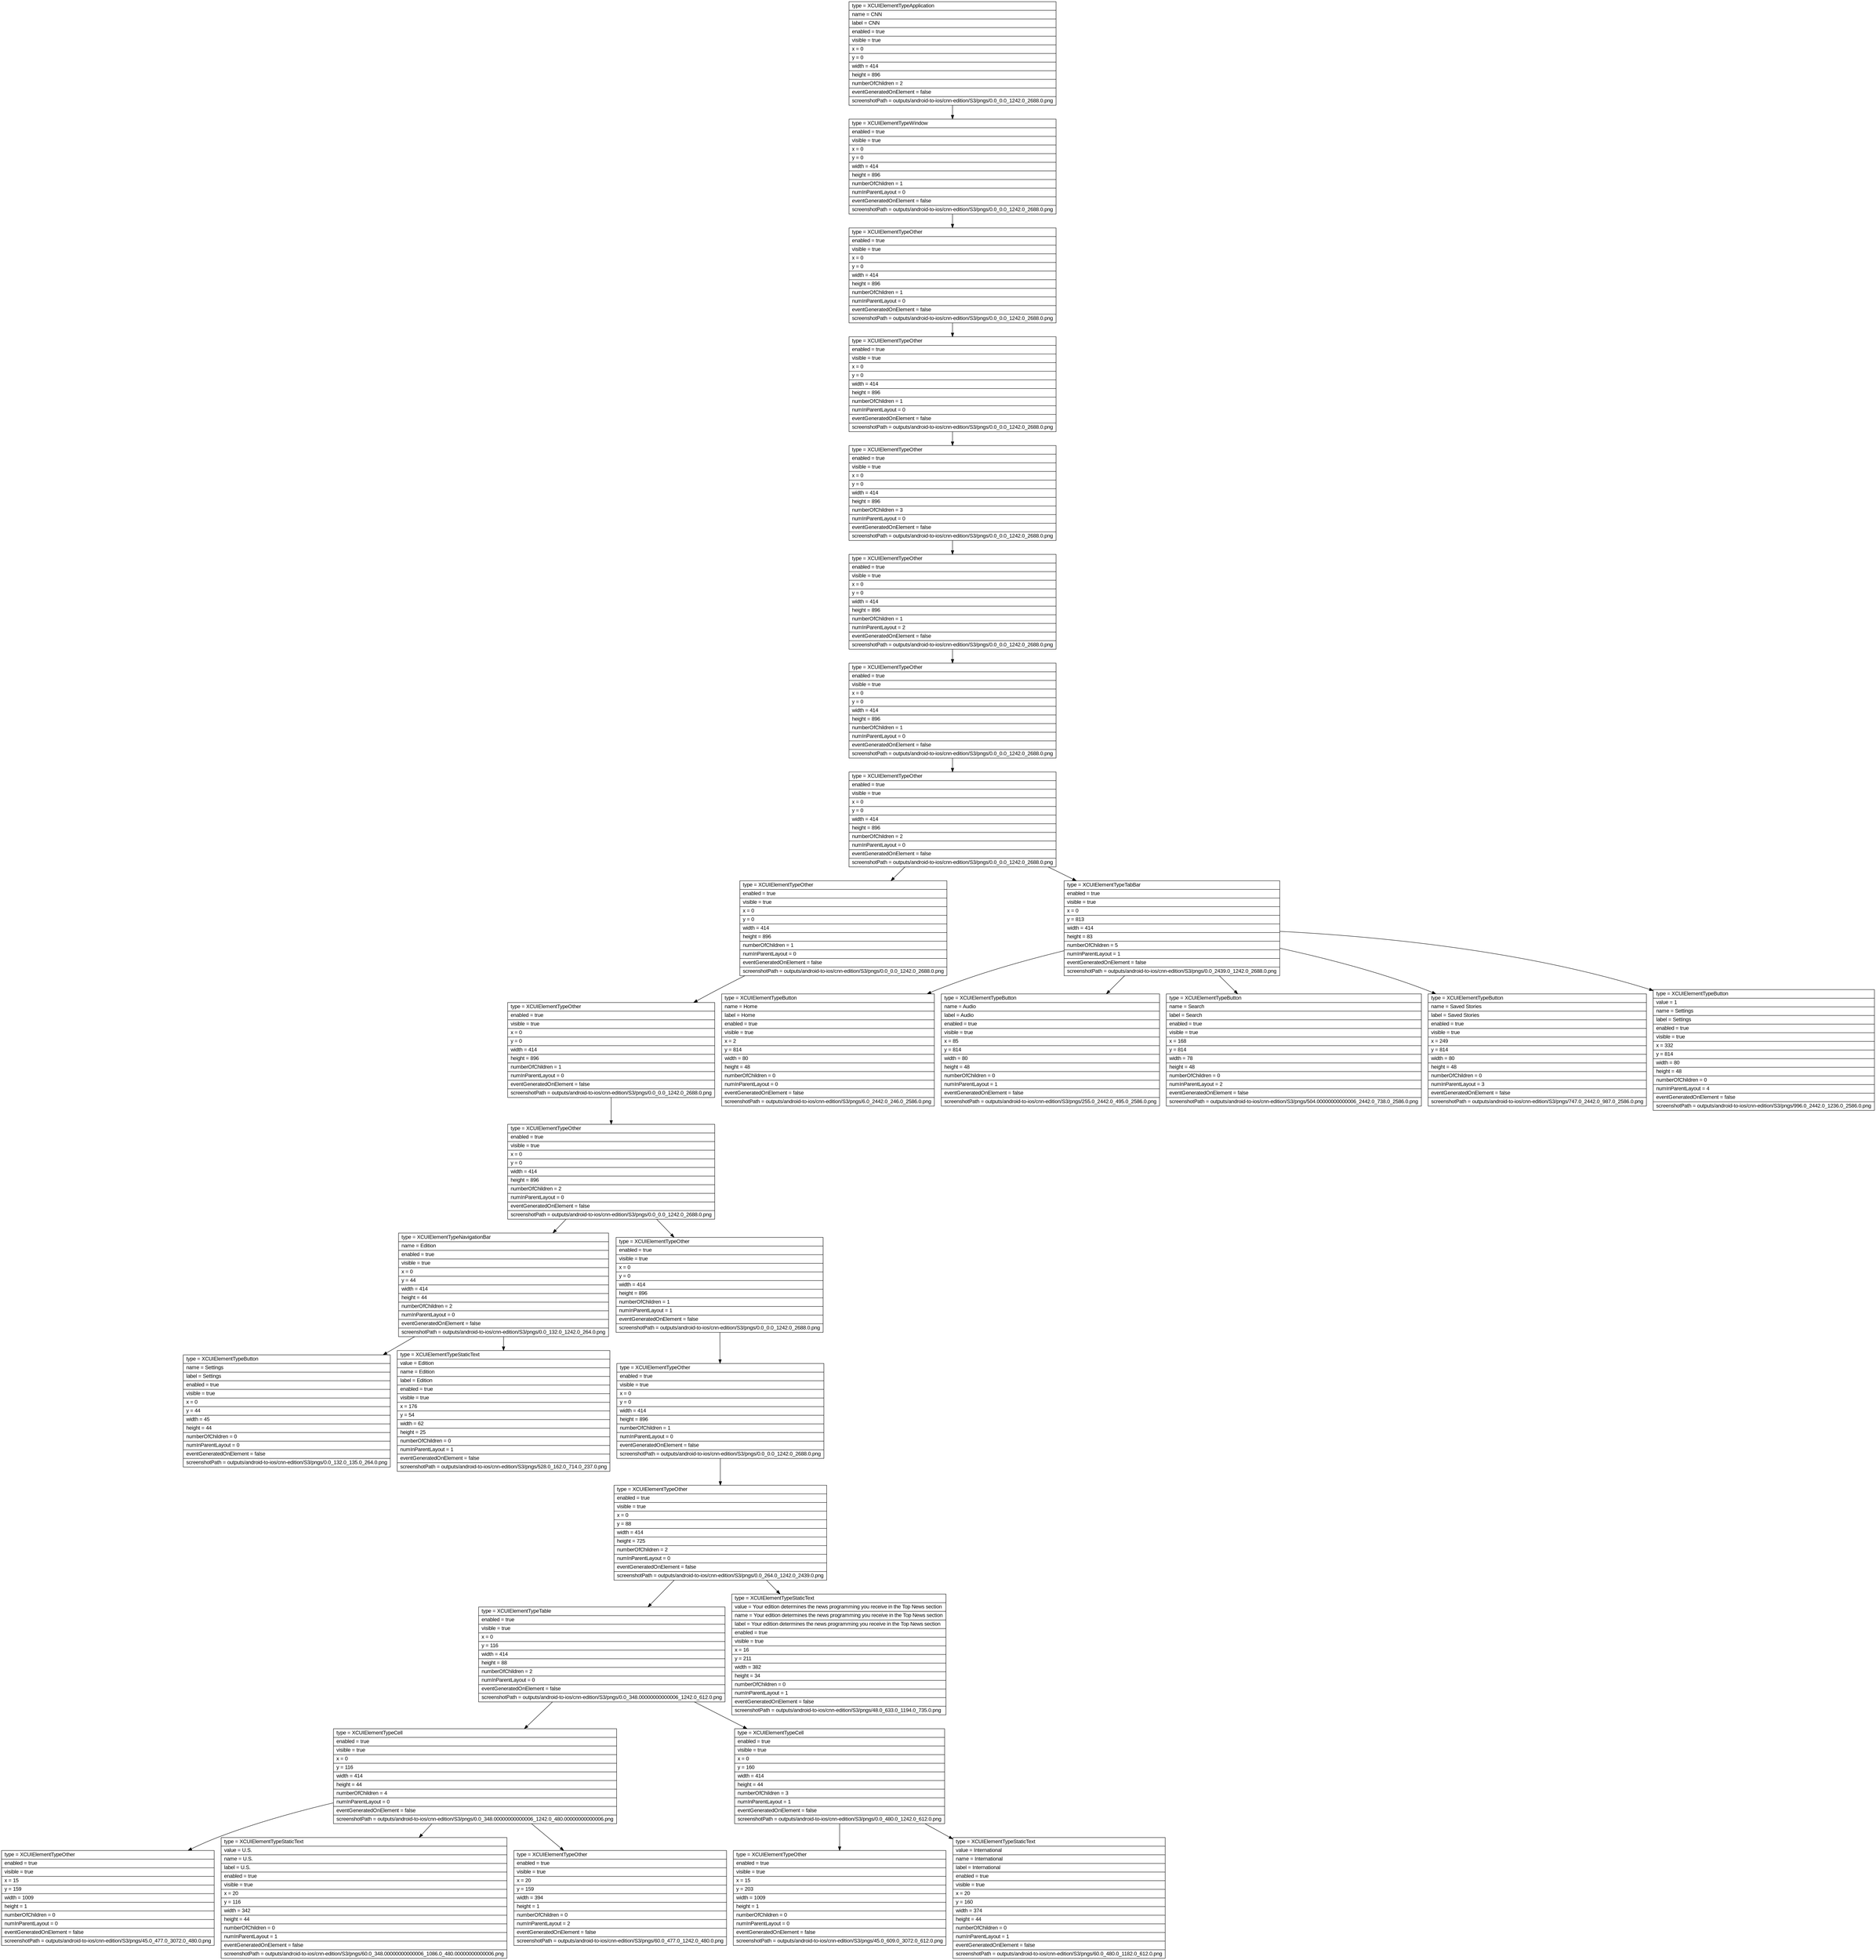digraph Layout {

	node [shape=record fontname=Arial];

	0	[label="{type = XCUIElementTypeApplication\l|name = CNN\l|label = CNN\l|enabled = true\l|visible = true\l|x = 0\l|y = 0\l|width = 414\l|height = 896\l|numberOfChildren = 2\l|eventGeneratedOnElement = false \l|screenshotPath = outputs/android-to-ios/cnn-edition/S3/pngs/0.0_0.0_1242.0_2688.0.png\l}"]
	1	[label="{type = XCUIElementTypeWindow\l|enabled = true\l|visible = true\l|x = 0\l|y = 0\l|width = 414\l|height = 896\l|numberOfChildren = 1\l|numInParentLayout = 0\l|eventGeneratedOnElement = false \l|screenshotPath = outputs/android-to-ios/cnn-edition/S3/pngs/0.0_0.0_1242.0_2688.0.png\l}"]
	2	[label="{type = XCUIElementTypeOther\l|enabled = true\l|visible = true\l|x = 0\l|y = 0\l|width = 414\l|height = 896\l|numberOfChildren = 1\l|numInParentLayout = 0\l|eventGeneratedOnElement = false \l|screenshotPath = outputs/android-to-ios/cnn-edition/S3/pngs/0.0_0.0_1242.0_2688.0.png\l}"]
	3	[label="{type = XCUIElementTypeOther\l|enabled = true\l|visible = true\l|x = 0\l|y = 0\l|width = 414\l|height = 896\l|numberOfChildren = 1\l|numInParentLayout = 0\l|eventGeneratedOnElement = false \l|screenshotPath = outputs/android-to-ios/cnn-edition/S3/pngs/0.0_0.0_1242.0_2688.0.png\l}"]
	4	[label="{type = XCUIElementTypeOther\l|enabled = true\l|visible = true\l|x = 0\l|y = 0\l|width = 414\l|height = 896\l|numberOfChildren = 3\l|numInParentLayout = 0\l|eventGeneratedOnElement = false \l|screenshotPath = outputs/android-to-ios/cnn-edition/S3/pngs/0.0_0.0_1242.0_2688.0.png\l}"]
	5	[label="{type = XCUIElementTypeOther\l|enabled = true\l|visible = true\l|x = 0\l|y = 0\l|width = 414\l|height = 896\l|numberOfChildren = 1\l|numInParentLayout = 2\l|eventGeneratedOnElement = false \l|screenshotPath = outputs/android-to-ios/cnn-edition/S3/pngs/0.0_0.0_1242.0_2688.0.png\l}"]
	6	[label="{type = XCUIElementTypeOther\l|enabled = true\l|visible = true\l|x = 0\l|y = 0\l|width = 414\l|height = 896\l|numberOfChildren = 1\l|numInParentLayout = 0\l|eventGeneratedOnElement = false \l|screenshotPath = outputs/android-to-ios/cnn-edition/S3/pngs/0.0_0.0_1242.0_2688.0.png\l}"]
	7	[label="{type = XCUIElementTypeOther\l|enabled = true\l|visible = true\l|x = 0\l|y = 0\l|width = 414\l|height = 896\l|numberOfChildren = 2\l|numInParentLayout = 0\l|eventGeneratedOnElement = false \l|screenshotPath = outputs/android-to-ios/cnn-edition/S3/pngs/0.0_0.0_1242.0_2688.0.png\l}"]
	8	[label="{type = XCUIElementTypeOther\l|enabled = true\l|visible = true\l|x = 0\l|y = 0\l|width = 414\l|height = 896\l|numberOfChildren = 1\l|numInParentLayout = 0\l|eventGeneratedOnElement = false \l|screenshotPath = outputs/android-to-ios/cnn-edition/S3/pngs/0.0_0.0_1242.0_2688.0.png\l}"]
	9	[label="{type = XCUIElementTypeTabBar\l|enabled = true\l|visible = true\l|x = 0\l|y = 813\l|width = 414\l|height = 83\l|numberOfChildren = 5\l|numInParentLayout = 1\l|eventGeneratedOnElement = false \l|screenshotPath = outputs/android-to-ios/cnn-edition/S3/pngs/0.0_2439.0_1242.0_2688.0.png\l}"]
	10	[label="{type = XCUIElementTypeOther\l|enabled = true\l|visible = true\l|x = 0\l|y = 0\l|width = 414\l|height = 896\l|numberOfChildren = 1\l|numInParentLayout = 0\l|eventGeneratedOnElement = false \l|screenshotPath = outputs/android-to-ios/cnn-edition/S3/pngs/0.0_0.0_1242.0_2688.0.png\l}"]
	11	[label="{type = XCUIElementTypeButton\l|name = Home\l|label = Home\l|enabled = true\l|visible = true\l|x = 2\l|y = 814\l|width = 80\l|height = 48\l|numberOfChildren = 0\l|numInParentLayout = 0\l|eventGeneratedOnElement = false \l|screenshotPath = outputs/android-to-ios/cnn-edition/S3/pngs/6.0_2442.0_246.0_2586.0.png\l}"]
	12	[label="{type = XCUIElementTypeButton\l|name = Audio\l|label = Audio\l|enabled = true\l|visible = true\l|x = 85\l|y = 814\l|width = 80\l|height = 48\l|numberOfChildren = 0\l|numInParentLayout = 1\l|eventGeneratedOnElement = false \l|screenshotPath = outputs/android-to-ios/cnn-edition/S3/pngs/255.0_2442.0_495.0_2586.0.png\l}"]
	13	[label="{type = XCUIElementTypeButton\l|name = Search\l|label = Search\l|enabled = true\l|visible = true\l|x = 168\l|y = 814\l|width = 78\l|height = 48\l|numberOfChildren = 0\l|numInParentLayout = 2\l|eventGeneratedOnElement = false \l|screenshotPath = outputs/android-to-ios/cnn-edition/S3/pngs/504.00000000000006_2442.0_738.0_2586.0.png\l}"]
	14	[label="{type = XCUIElementTypeButton\l|name = Saved Stories\l|label = Saved Stories\l|enabled = true\l|visible = true\l|x = 249\l|y = 814\l|width = 80\l|height = 48\l|numberOfChildren = 0\l|numInParentLayout = 3\l|eventGeneratedOnElement = false \l|screenshotPath = outputs/android-to-ios/cnn-edition/S3/pngs/747.0_2442.0_987.0_2586.0.png\l}"]
	15	[label="{type = XCUIElementTypeButton\l|value = 1\l|name = Settings\l|label = Settings\l|enabled = true\l|visible = true\l|x = 332\l|y = 814\l|width = 80\l|height = 48\l|numberOfChildren = 0\l|numInParentLayout = 4\l|eventGeneratedOnElement = false \l|screenshotPath = outputs/android-to-ios/cnn-edition/S3/pngs/996.0_2442.0_1236.0_2586.0.png\l}"]
	16	[label="{type = XCUIElementTypeOther\l|enabled = true\l|visible = true\l|x = 0\l|y = 0\l|width = 414\l|height = 896\l|numberOfChildren = 2\l|numInParentLayout = 0\l|eventGeneratedOnElement = false \l|screenshotPath = outputs/android-to-ios/cnn-edition/S3/pngs/0.0_0.0_1242.0_2688.0.png\l}"]
	17	[label="{type = XCUIElementTypeNavigationBar\l|name = Edition\l|enabled = true\l|visible = true\l|x = 0\l|y = 44\l|width = 414\l|height = 44\l|numberOfChildren = 2\l|numInParentLayout = 0\l|eventGeneratedOnElement = false \l|screenshotPath = outputs/android-to-ios/cnn-edition/S3/pngs/0.0_132.0_1242.0_264.0.png\l}"]
	18	[label="{type = XCUIElementTypeOther\l|enabled = true\l|visible = true\l|x = 0\l|y = 0\l|width = 414\l|height = 896\l|numberOfChildren = 1\l|numInParentLayout = 1\l|eventGeneratedOnElement = false \l|screenshotPath = outputs/android-to-ios/cnn-edition/S3/pngs/0.0_0.0_1242.0_2688.0.png\l}"]
	19	[label="{type = XCUIElementTypeButton\l|name = Settings\l|label = Settings\l|enabled = true\l|visible = true\l|x = 0\l|y = 44\l|width = 45\l|height = 44\l|numberOfChildren = 0\l|numInParentLayout = 0\l|eventGeneratedOnElement = false \l|screenshotPath = outputs/android-to-ios/cnn-edition/S3/pngs/0.0_132.0_135.0_264.0.png\l}"]
	20	[label="{type = XCUIElementTypeStaticText\l|value = Edition\l|name = Edition\l|label = Edition\l|enabled = true\l|visible = true\l|x = 176\l|y = 54\l|width = 62\l|height = 25\l|numberOfChildren = 0\l|numInParentLayout = 1\l|eventGeneratedOnElement = false \l|screenshotPath = outputs/android-to-ios/cnn-edition/S3/pngs/528.0_162.0_714.0_237.0.png\l}"]
	21	[label="{type = XCUIElementTypeOther\l|enabled = true\l|visible = true\l|x = 0\l|y = 0\l|width = 414\l|height = 896\l|numberOfChildren = 1\l|numInParentLayout = 0\l|eventGeneratedOnElement = false \l|screenshotPath = outputs/android-to-ios/cnn-edition/S3/pngs/0.0_0.0_1242.0_2688.0.png\l}"]
	22	[label="{type = XCUIElementTypeOther\l|enabled = true\l|visible = true\l|x = 0\l|y = 88\l|width = 414\l|height = 725\l|numberOfChildren = 2\l|numInParentLayout = 0\l|eventGeneratedOnElement = false \l|screenshotPath = outputs/android-to-ios/cnn-edition/S3/pngs/0.0_264.0_1242.0_2439.0.png\l}"]
	23	[label="{type = XCUIElementTypeTable\l|enabled = true\l|visible = true\l|x = 0\l|y = 116\l|width = 414\l|height = 88\l|numberOfChildren = 2\l|numInParentLayout = 0\l|eventGeneratedOnElement = false \l|screenshotPath = outputs/android-to-ios/cnn-edition/S3/pngs/0.0_348.00000000000006_1242.0_612.0.png\l}"]
	24	[label="{type = XCUIElementTypeStaticText\l|value = Your edition determines the news programming you receive in the Top News section\l|name = Your edition determines the news programming you receive in the Top News section\l|label = Your edition determines the news programming you receive in the Top News section\l|enabled = true\l|visible = true\l|x = 16\l|y = 211\l|width = 382\l|height = 34\l|numberOfChildren = 0\l|numInParentLayout = 1\l|eventGeneratedOnElement = false \l|screenshotPath = outputs/android-to-ios/cnn-edition/S3/pngs/48.0_633.0_1194.0_735.0.png\l}"]
	25	[label="{type = XCUIElementTypeCell\l|enabled = true\l|visible = true\l|x = 0\l|y = 116\l|width = 414\l|height = 44\l|numberOfChildren = 4\l|numInParentLayout = 0\l|eventGeneratedOnElement = false \l|screenshotPath = outputs/android-to-ios/cnn-edition/S3/pngs/0.0_348.00000000000006_1242.0_480.00000000000006.png\l}"]
	26	[label="{type = XCUIElementTypeCell\l|enabled = true\l|visible = true\l|x = 0\l|y = 160\l|width = 414\l|height = 44\l|numberOfChildren = 3\l|numInParentLayout = 1\l|eventGeneratedOnElement = false \l|screenshotPath = outputs/android-to-ios/cnn-edition/S3/pngs/0.0_480.0_1242.0_612.0.png\l}"]
	27	[label="{type = XCUIElementTypeOther\l|enabled = true\l|visible = true\l|x = 15\l|y = 159\l|width = 1009\l|height = 1\l|numberOfChildren = 0\l|numInParentLayout = 0\l|eventGeneratedOnElement = false \l|screenshotPath = outputs/android-to-ios/cnn-edition/S3/pngs/45.0_477.0_3072.0_480.0.png\l}"]
	28	[label="{type = XCUIElementTypeStaticText\l|value = U.S.\l|name = U.S.\l|label = U.S.\l|enabled = true\l|visible = true\l|x = 20\l|y = 116\l|width = 342\l|height = 44\l|numberOfChildren = 0\l|numInParentLayout = 1\l|eventGeneratedOnElement = false \l|screenshotPath = outputs/android-to-ios/cnn-edition/S3/pngs/60.0_348.00000000000006_1086.0_480.00000000000006.png\l}"]
	29	[label="{type = XCUIElementTypeOther\l|enabled = true\l|visible = true\l|x = 20\l|y = 159\l|width = 394\l|height = 1\l|numberOfChildren = 0\l|numInParentLayout = 2\l|eventGeneratedOnElement = false \l|screenshotPath = outputs/android-to-ios/cnn-edition/S3/pngs/60.0_477.0_1242.0_480.0.png\l}"]
	30	[label="{type = XCUIElementTypeOther\l|enabled = true\l|visible = true\l|x = 15\l|y = 203\l|width = 1009\l|height = 1\l|numberOfChildren = 0\l|numInParentLayout = 0\l|eventGeneratedOnElement = false \l|screenshotPath = outputs/android-to-ios/cnn-edition/S3/pngs/45.0_609.0_3072.0_612.0.png\l}"]
	31	[label="{type = XCUIElementTypeStaticText\l|value = International\l|name = International\l|label = International\l|enabled = true\l|visible = true\l|x = 20\l|y = 160\l|width = 374\l|height = 44\l|numberOfChildren = 0\l|numInParentLayout = 1\l|eventGeneratedOnElement = false \l|screenshotPath = outputs/android-to-ios/cnn-edition/S3/pngs/60.0_480.0_1182.0_612.0.png\l}"]


	0 -> 1
	1 -> 2
	2 -> 3
	3 -> 4
	4 -> 5
	5 -> 6
	6 -> 7
	7 -> 8
	7 -> 9
	8 -> 10
	9 -> 11
	9 -> 12
	9 -> 13
	9 -> 14
	9 -> 15
	10 -> 16
	16 -> 17
	16 -> 18
	17 -> 19
	17 -> 20
	18 -> 21
	21 -> 22
	22 -> 23
	22 -> 24
	23 -> 25
	23 -> 26
	25 -> 27
	25 -> 28
	25 -> 29
	26 -> 30
	26 -> 31


}